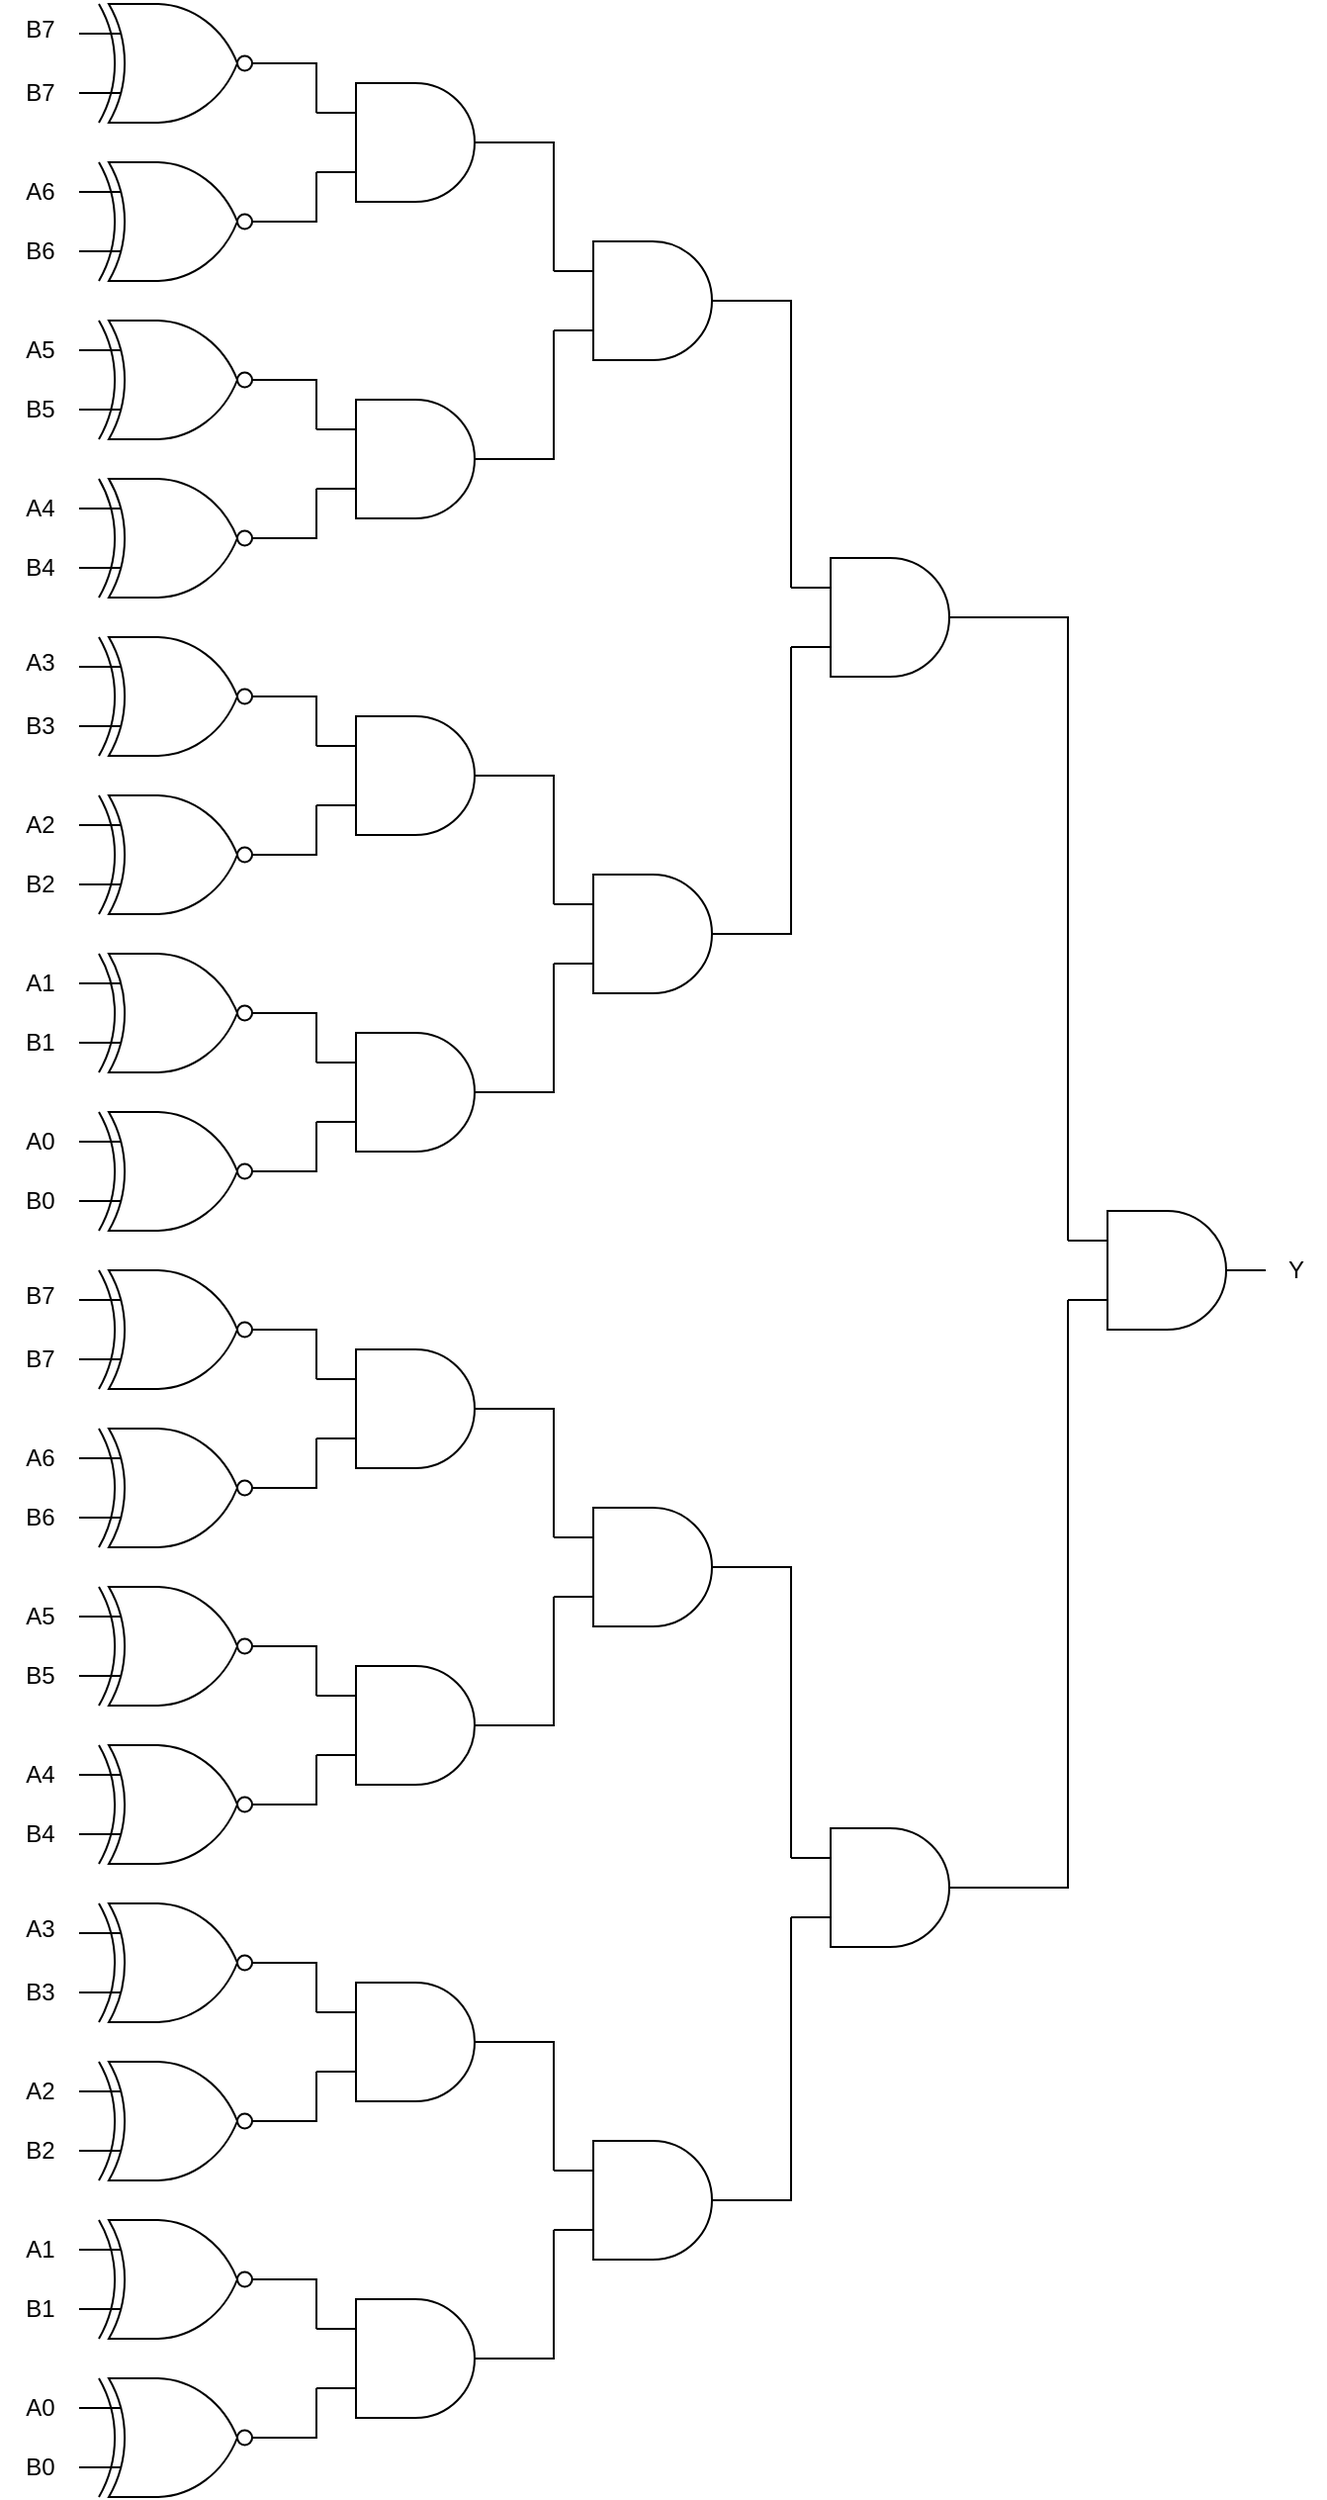 <mxfile version="26.1.1">
  <diagram name="Page-1" id="I7_eBP8545DxOP5YRCH2">
    <mxGraphModel dx="1509" dy="883" grid="1" gridSize="10" guides="1" tooltips="1" connect="1" arrows="1" fold="1" page="1" pageScale="1" pageWidth="670" pageHeight="1270" math="0" shadow="0">
      <root>
        <mxCell id="0" />
        <mxCell id="1" parent="0" />
        <mxCell id="OxH-rQNKDCd6HRxJBTcN-7" style="edgeStyle=orthogonalEdgeStyle;rounded=0;orthogonalLoop=1;jettySize=auto;html=1;entryX=0;entryY=0.25;entryDx=0;entryDy=0;entryPerimeter=0;endArrow=none;startFill=0;" edge="1" parent="1" source="OxH-rQNKDCd6HRxJBTcN-1" target="OxH-rQNKDCd6HRxJBTcN-6">
          <mxGeometry relative="1" as="geometry" />
        </mxCell>
        <mxCell id="OxH-rQNKDCd6HRxJBTcN-1" value="" style="verticalLabelPosition=bottom;shadow=0;dashed=0;align=center;html=1;verticalAlign=top;shape=mxgraph.electrical.logic_gates.logic_gate;operation=xor;negating=1;negSize=0.15;" vertex="1" parent="1">
          <mxGeometry x="40" y="965" width="100" height="60" as="geometry" />
        </mxCell>
        <mxCell id="OxH-rQNKDCd6HRxJBTcN-8" style="edgeStyle=orthogonalEdgeStyle;rounded=0;orthogonalLoop=1;jettySize=auto;html=1;entryX=0;entryY=0.75;entryDx=0;entryDy=0;entryPerimeter=0;endArrow=none;startFill=0;" edge="1" parent="1" source="OxH-rQNKDCd6HRxJBTcN-2" target="OxH-rQNKDCd6HRxJBTcN-6">
          <mxGeometry relative="1" as="geometry" />
        </mxCell>
        <mxCell id="OxH-rQNKDCd6HRxJBTcN-2" value="" style="verticalLabelPosition=bottom;shadow=0;dashed=0;align=center;html=1;verticalAlign=top;shape=mxgraph.electrical.logic_gates.logic_gate;operation=xor;negating=1;negSize=0.15;" vertex="1" parent="1">
          <mxGeometry x="40" y="1045" width="100" height="60" as="geometry" />
        </mxCell>
        <mxCell id="OxH-rQNKDCd6HRxJBTcN-9" style="edgeStyle=orthogonalEdgeStyle;rounded=0;orthogonalLoop=1;jettySize=auto;html=1;entryX=0;entryY=0.25;entryDx=0;entryDy=0;entryPerimeter=0;endArrow=none;startFill=0;" edge="1" parent="1" source="OxH-rQNKDCd6HRxJBTcN-3" target="OxH-rQNKDCd6HRxJBTcN-5">
          <mxGeometry relative="1" as="geometry" />
        </mxCell>
        <mxCell id="OxH-rQNKDCd6HRxJBTcN-3" value="" style="verticalLabelPosition=bottom;shadow=0;dashed=0;align=center;html=1;verticalAlign=top;shape=mxgraph.electrical.logic_gates.logic_gate;operation=xor;negating=1;negSize=0.15;" vertex="1" parent="1">
          <mxGeometry x="40" y="1125" width="100" height="60" as="geometry" />
        </mxCell>
        <mxCell id="OxH-rQNKDCd6HRxJBTcN-10" style="edgeStyle=orthogonalEdgeStyle;rounded=0;orthogonalLoop=1;jettySize=auto;html=1;entryX=0;entryY=0.75;entryDx=0;entryDy=0;entryPerimeter=0;endArrow=none;startFill=0;" edge="1" parent="1" source="OxH-rQNKDCd6HRxJBTcN-4" target="OxH-rQNKDCd6HRxJBTcN-5">
          <mxGeometry relative="1" as="geometry" />
        </mxCell>
        <mxCell id="OxH-rQNKDCd6HRxJBTcN-4" value="" style="verticalLabelPosition=bottom;shadow=0;dashed=0;align=center;html=1;verticalAlign=top;shape=mxgraph.electrical.logic_gates.logic_gate;operation=xor;negating=1;negSize=0.15;" vertex="1" parent="1">
          <mxGeometry x="40" y="1205" width="100" height="60" as="geometry" />
        </mxCell>
        <mxCell id="OxH-rQNKDCd6HRxJBTcN-5" value="" style="verticalLabelPosition=bottom;shadow=0;dashed=0;align=center;html=1;verticalAlign=top;shape=mxgraph.electrical.logic_gates.logic_gate;operation=and;" vertex="1" parent="1">
          <mxGeometry x="160" y="1165" width="100" height="60" as="geometry" />
        </mxCell>
        <mxCell id="OxH-rQNKDCd6HRxJBTcN-6" value="" style="verticalLabelPosition=bottom;shadow=0;dashed=0;align=center;html=1;verticalAlign=top;shape=mxgraph.electrical.logic_gates.logic_gate;operation=and;" vertex="1" parent="1">
          <mxGeometry x="160" y="1005" width="100" height="60" as="geometry" />
        </mxCell>
        <mxCell id="OxH-rQNKDCd6HRxJBTcN-11" value="" style="verticalLabelPosition=bottom;shadow=0;dashed=0;align=center;html=1;verticalAlign=top;shape=mxgraph.electrical.logic_gates.logic_gate;operation=and;" vertex="1" parent="1">
          <mxGeometry x="280" y="1085" width="100" height="60" as="geometry" />
        </mxCell>
        <mxCell id="OxH-rQNKDCd6HRxJBTcN-12" style="edgeStyle=orthogonalEdgeStyle;rounded=0;orthogonalLoop=1;jettySize=auto;html=1;entryX=0;entryY=0.75;entryDx=0;entryDy=0;entryPerimeter=0;endArrow=none;startFill=0;" edge="1" parent="1" source="OxH-rQNKDCd6HRxJBTcN-5" target="OxH-rQNKDCd6HRxJBTcN-11">
          <mxGeometry relative="1" as="geometry">
            <Array as="points">
              <mxPoint x="280" y="1195" />
            </Array>
          </mxGeometry>
        </mxCell>
        <mxCell id="OxH-rQNKDCd6HRxJBTcN-13" style="edgeStyle=orthogonalEdgeStyle;rounded=0;orthogonalLoop=1;jettySize=auto;html=1;entryX=0;entryY=0.25;entryDx=0;entryDy=0;entryPerimeter=0;endArrow=none;startFill=0;" edge="1" parent="1" source="OxH-rQNKDCd6HRxJBTcN-6" target="OxH-rQNKDCd6HRxJBTcN-11">
          <mxGeometry relative="1" as="geometry">
            <Array as="points">
              <mxPoint x="280" y="1035" />
            </Array>
          </mxGeometry>
        </mxCell>
        <mxCell id="OxH-rQNKDCd6HRxJBTcN-14" value="A3" style="text;html=1;align=center;verticalAlign=middle;resizable=0;points=[];autosize=1;strokeColor=none;fillColor=none;" vertex="1" parent="1">
          <mxGeometry y="963" width="40" height="30" as="geometry" />
        </mxCell>
        <mxCell id="OxH-rQNKDCd6HRxJBTcN-15" value="A2" style="text;html=1;align=center;verticalAlign=middle;resizable=0;points=[];autosize=1;strokeColor=none;fillColor=none;" vertex="1" parent="1">
          <mxGeometry y="1045" width="40" height="30" as="geometry" />
        </mxCell>
        <mxCell id="OxH-rQNKDCd6HRxJBTcN-16" value="A1" style="text;html=1;align=center;verticalAlign=middle;resizable=0;points=[];autosize=1;strokeColor=none;fillColor=none;" vertex="1" parent="1">
          <mxGeometry y="1125" width="40" height="30" as="geometry" />
        </mxCell>
        <mxCell id="OxH-rQNKDCd6HRxJBTcN-17" value="A0" style="text;html=1;align=center;verticalAlign=middle;resizable=0;points=[];autosize=1;strokeColor=none;fillColor=none;" vertex="1" parent="1">
          <mxGeometry y="1205" width="40" height="30" as="geometry" />
        </mxCell>
        <mxCell id="OxH-rQNKDCd6HRxJBTcN-18" value="B3" style="text;html=1;align=center;verticalAlign=middle;resizable=0;points=[];autosize=1;strokeColor=none;fillColor=none;" vertex="1" parent="1">
          <mxGeometry y="995" width="40" height="30" as="geometry" />
        </mxCell>
        <mxCell id="OxH-rQNKDCd6HRxJBTcN-20" value="B2" style="text;html=1;align=center;verticalAlign=middle;resizable=0;points=[];autosize=1;strokeColor=none;fillColor=none;" vertex="1" parent="1">
          <mxGeometry y="1075" width="40" height="30" as="geometry" />
        </mxCell>
        <mxCell id="OxH-rQNKDCd6HRxJBTcN-21" value="B1" style="text;html=1;align=center;verticalAlign=middle;resizable=0;points=[];autosize=1;strokeColor=none;fillColor=none;" vertex="1" parent="1">
          <mxGeometry y="1155" width="40" height="30" as="geometry" />
        </mxCell>
        <mxCell id="OxH-rQNKDCd6HRxJBTcN-22" value="B0" style="text;html=1;align=center;verticalAlign=middle;resizable=0;points=[];autosize=1;strokeColor=none;fillColor=none;" vertex="1" parent="1">
          <mxGeometry y="1235" width="40" height="30" as="geometry" />
        </mxCell>
        <mxCell id="OxH-rQNKDCd6HRxJBTcN-23" style="edgeStyle=orthogonalEdgeStyle;rounded=0;orthogonalLoop=1;jettySize=auto;html=1;entryX=0;entryY=0.25;entryDx=0;entryDy=0;entryPerimeter=0;endArrow=none;startFill=0;" edge="1" parent="1" source="OxH-rQNKDCd6HRxJBTcN-24" target="OxH-rQNKDCd6HRxJBTcN-32">
          <mxGeometry relative="1" as="geometry" />
        </mxCell>
        <mxCell id="OxH-rQNKDCd6HRxJBTcN-24" value="" style="verticalLabelPosition=bottom;shadow=0;dashed=0;align=center;html=1;verticalAlign=top;shape=mxgraph.electrical.logic_gates.logic_gate;operation=xor;negating=1;negSize=0.15;" vertex="1" parent="1">
          <mxGeometry x="40" y="645" width="100" height="60" as="geometry" />
        </mxCell>
        <mxCell id="OxH-rQNKDCd6HRxJBTcN-25" style="edgeStyle=orthogonalEdgeStyle;rounded=0;orthogonalLoop=1;jettySize=auto;html=1;entryX=0;entryY=0.75;entryDx=0;entryDy=0;entryPerimeter=0;endArrow=none;startFill=0;" edge="1" parent="1" source="OxH-rQNKDCd6HRxJBTcN-26" target="OxH-rQNKDCd6HRxJBTcN-32">
          <mxGeometry relative="1" as="geometry" />
        </mxCell>
        <mxCell id="OxH-rQNKDCd6HRxJBTcN-26" value="" style="verticalLabelPosition=bottom;shadow=0;dashed=0;align=center;html=1;verticalAlign=top;shape=mxgraph.electrical.logic_gates.logic_gate;operation=xor;negating=1;negSize=0.15;" vertex="1" parent="1">
          <mxGeometry x="40" y="725" width="100" height="60" as="geometry" />
        </mxCell>
        <mxCell id="OxH-rQNKDCd6HRxJBTcN-27" style="edgeStyle=orthogonalEdgeStyle;rounded=0;orthogonalLoop=1;jettySize=auto;html=1;entryX=0;entryY=0.25;entryDx=0;entryDy=0;entryPerimeter=0;endArrow=none;startFill=0;" edge="1" parent="1" source="OxH-rQNKDCd6HRxJBTcN-28" target="OxH-rQNKDCd6HRxJBTcN-31">
          <mxGeometry relative="1" as="geometry" />
        </mxCell>
        <mxCell id="OxH-rQNKDCd6HRxJBTcN-28" value="" style="verticalLabelPosition=bottom;shadow=0;dashed=0;align=center;html=1;verticalAlign=top;shape=mxgraph.electrical.logic_gates.logic_gate;operation=xor;negating=1;negSize=0.15;" vertex="1" parent="1">
          <mxGeometry x="40" y="805" width="100" height="60" as="geometry" />
        </mxCell>
        <mxCell id="OxH-rQNKDCd6HRxJBTcN-29" style="edgeStyle=orthogonalEdgeStyle;rounded=0;orthogonalLoop=1;jettySize=auto;html=1;entryX=0;entryY=0.75;entryDx=0;entryDy=0;entryPerimeter=0;endArrow=none;startFill=0;" edge="1" parent="1" source="OxH-rQNKDCd6HRxJBTcN-30" target="OxH-rQNKDCd6HRxJBTcN-31">
          <mxGeometry relative="1" as="geometry" />
        </mxCell>
        <mxCell id="OxH-rQNKDCd6HRxJBTcN-30" value="" style="verticalLabelPosition=bottom;shadow=0;dashed=0;align=center;html=1;verticalAlign=top;shape=mxgraph.electrical.logic_gates.logic_gate;operation=xor;negating=1;negSize=0.15;" vertex="1" parent="1">
          <mxGeometry x="40" y="885" width="100" height="60" as="geometry" />
        </mxCell>
        <mxCell id="OxH-rQNKDCd6HRxJBTcN-31" value="" style="verticalLabelPosition=bottom;shadow=0;dashed=0;align=center;html=1;verticalAlign=top;shape=mxgraph.electrical.logic_gates.logic_gate;operation=and;" vertex="1" parent="1">
          <mxGeometry x="160" y="845" width="100" height="60" as="geometry" />
        </mxCell>
        <mxCell id="OxH-rQNKDCd6HRxJBTcN-32" value="" style="verticalLabelPosition=bottom;shadow=0;dashed=0;align=center;html=1;verticalAlign=top;shape=mxgraph.electrical.logic_gates.logic_gate;operation=and;" vertex="1" parent="1">
          <mxGeometry x="160" y="685" width="100" height="60" as="geometry" />
        </mxCell>
        <mxCell id="OxH-rQNKDCd6HRxJBTcN-33" value="" style="verticalLabelPosition=bottom;shadow=0;dashed=0;align=center;html=1;verticalAlign=top;shape=mxgraph.electrical.logic_gates.logic_gate;operation=and;" vertex="1" parent="1">
          <mxGeometry x="280" y="765" width="100" height="60" as="geometry" />
        </mxCell>
        <mxCell id="OxH-rQNKDCd6HRxJBTcN-34" style="edgeStyle=orthogonalEdgeStyle;rounded=0;orthogonalLoop=1;jettySize=auto;html=1;entryX=0;entryY=0.75;entryDx=0;entryDy=0;entryPerimeter=0;endArrow=none;startFill=0;" edge="1" parent="1" source="OxH-rQNKDCd6HRxJBTcN-31" target="OxH-rQNKDCd6HRxJBTcN-33">
          <mxGeometry relative="1" as="geometry">
            <Array as="points">
              <mxPoint x="280" y="875" />
            </Array>
          </mxGeometry>
        </mxCell>
        <mxCell id="OxH-rQNKDCd6HRxJBTcN-35" style="edgeStyle=orthogonalEdgeStyle;rounded=0;orthogonalLoop=1;jettySize=auto;html=1;entryX=0;entryY=0.25;entryDx=0;entryDy=0;entryPerimeter=0;endArrow=none;startFill=0;" edge="1" parent="1" source="OxH-rQNKDCd6HRxJBTcN-32" target="OxH-rQNKDCd6HRxJBTcN-33">
          <mxGeometry relative="1" as="geometry">
            <Array as="points">
              <mxPoint x="280" y="715" />
            </Array>
          </mxGeometry>
        </mxCell>
        <mxCell id="OxH-rQNKDCd6HRxJBTcN-36" value="B7" style="text;html=1;align=center;verticalAlign=middle;resizable=0;points=[];autosize=1;strokeColor=none;fillColor=none;" vertex="1" parent="1">
          <mxGeometry y="643" width="40" height="30" as="geometry" />
        </mxCell>
        <mxCell id="OxH-rQNKDCd6HRxJBTcN-37" value="A6" style="text;html=1;align=center;verticalAlign=middle;resizable=0;points=[];autosize=1;strokeColor=none;fillColor=none;" vertex="1" parent="1">
          <mxGeometry y="725" width="40" height="30" as="geometry" />
        </mxCell>
        <mxCell id="OxH-rQNKDCd6HRxJBTcN-38" value="A5" style="text;html=1;align=center;verticalAlign=middle;resizable=0;points=[];autosize=1;strokeColor=none;fillColor=none;" vertex="1" parent="1">
          <mxGeometry y="805" width="40" height="30" as="geometry" />
        </mxCell>
        <mxCell id="OxH-rQNKDCd6HRxJBTcN-39" value="A4" style="text;html=1;align=center;verticalAlign=middle;resizable=0;points=[];autosize=1;strokeColor=none;fillColor=none;" vertex="1" parent="1">
          <mxGeometry y="885" width="40" height="30" as="geometry" />
        </mxCell>
        <mxCell id="OxH-rQNKDCd6HRxJBTcN-40" value="B7" style="text;html=1;align=center;verticalAlign=middle;resizable=0;points=[];autosize=1;strokeColor=none;fillColor=none;" vertex="1" parent="1">
          <mxGeometry y="675" width="40" height="30" as="geometry" />
        </mxCell>
        <mxCell id="OxH-rQNKDCd6HRxJBTcN-41" value="B6" style="text;html=1;align=center;verticalAlign=middle;resizable=0;points=[];autosize=1;strokeColor=none;fillColor=none;" vertex="1" parent="1">
          <mxGeometry y="755" width="40" height="30" as="geometry" />
        </mxCell>
        <mxCell id="OxH-rQNKDCd6HRxJBTcN-42" value="B5" style="text;html=1;align=center;verticalAlign=middle;resizable=0;points=[];autosize=1;strokeColor=none;fillColor=none;" vertex="1" parent="1">
          <mxGeometry y="835" width="40" height="30" as="geometry" />
        </mxCell>
        <mxCell id="OxH-rQNKDCd6HRxJBTcN-43" value="B4" style="text;html=1;align=center;verticalAlign=middle;resizable=0;points=[];autosize=1;strokeColor=none;fillColor=none;" vertex="1" parent="1">
          <mxGeometry y="915" width="40" height="30" as="geometry" />
        </mxCell>
        <mxCell id="OxH-rQNKDCd6HRxJBTcN-96" style="edgeStyle=orthogonalEdgeStyle;rounded=0;orthogonalLoop=1;jettySize=auto;html=1;entryX=0;entryY=0.75;entryDx=0;entryDy=0;entryPerimeter=0;endArrow=none;startFill=0;" edge="1" parent="1" source="OxH-rQNKDCd6HRxJBTcN-44" target="OxH-rQNKDCd6HRxJBTcN-94">
          <mxGeometry relative="1" as="geometry">
            <mxPoint x="540" y="740" as="targetPoint" />
            <Array as="points">
              <mxPoint x="540" y="957" />
            </Array>
          </mxGeometry>
        </mxCell>
        <mxCell id="OxH-rQNKDCd6HRxJBTcN-44" value="" style="verticalLabelPosition=bottom;shadow=0;dashed=0;align=center;html=1;verticalAlign=top;shape=mxgraph.electrical.logic_gates.logic_gate;operation=and;" vertex="1" parent="1">
          <mxGeometry x="400" y="927" width="100" height="60" as="geometry" />
        </mxCell>
        <mxCell id="OxH-rQNKDCd6HRxJBTcN-45" style="edgeStyle=orthogonalEdgeStyle;rounded=0;orthogonalLoop=1;jettySize=auto;html=1;entryX=0;entryY=0.25;entryDx=0;entryDy=0;entryPerimeter=0;endArrow=none;startFill=0;exitX=1;exitY=0.5;exitDx=0;exitDy=0;exitPerimeter=0;" edge="1" parent="1" source="OxH-rQNKDCd6HRxJBTcN-33" target="OxH-rQNKDCd6HRxJBTcN-44">
          <mxGeometry relative="1" as="geometry">
            <Array as="points">
              <mxPoint x="400" y="795" />
            </Array>
          </mxGeometry>
        </mxCell>
        <mxCell id="OxH-rQNKDCd6HRxJBTcN-46" style="edgeStyle=orthogonalEdgeStyle;rounded=0;orthogonalLoop=1;jettySize=auto;html=1;entryX=0;entryY=0.75;entryDx=0;entryDy=0;entryPerimeter=0;endArrow=none;startFill=0;exitX=1;exitY=0.5;exitDx=0;exitDy=0;exitPerimeter=0;" edge="1" parent="1" source="OxH-rQNKDCd6HRxJBTcN-11" target="OxH-rQNKDCd6HRxJBTcN-44">
          <mxGeometry relative="1" as="geometry">
            <Array as="points">
              <mxPoint x="400" y="1115" />
            </Array>
          </mxGeometry>
        </mxCell>
        <mxCell id="OxH-rQNKDCd6HRxJBTcN-48" style="edgeStyle=orthogonalEdgeStyle;rounded=0;orthogonalLoop=1;jettySize=auto;html=1;entryX=0;entryY=0.25;entryDx=0;entryDy=0;entryPerimeter=0;endArrow=none;startFill=0;" edge="1" parent="1" source="OxH-rQNKDCd6HRxJBTcN-49" target="OxH-rQNKDCd6HRxJBTcN-57">
          <mxGeometry relative="1" as="geometry" />
        </mxCell>
        <mxCell id="OxH-rQNKDCd6HRxJBTcN-49" value="" style="verticalLabelPosition=bottom;shadow=0;dashed=0;align=center;html=1;verticalAlign=top;shape=mxgraph.electrical.logic_gates.logic_gate;operation=xor;negating=1;negSize=0.15;" vertex="1" parent="1">
          <mxGeometry x="40" y="325" width="100" height="60" as="geometry" />
        </mxCell>
        <mxCell id="OxH-rQNKDCd6HRxJBTcN-50" style="edgeStyle=orthogonalEdgeStyle;rounded=0;orthogonalLoop=1;jettySize=auto;html=1;entryX=0;entryY=0.75;entryDx=0;entryDy=0;entryPerimeter=0;endArrow=none;startFill=0;" edge="1" parent="1" source="OxH-rQNKDCd6HRxJBTcN-51" target="OxH-rQNKDCd6HRxJBTcN-57">
          <mxGeometry relative="1" as="geometry" />
        </mxCell>
        <mxCell id="OxH-rQNKDCd6HRxJBTcN-51" value="" style="verticalLabelPosition=bottom;shadow=0;dashed=0;align=center;html=1;verticalAlign=top;shape=mxgraph.electrical.logic_gates.logic_gate;operation=xor;negating=1;negSize=0.15;" vertex="1" parent="1">
          <mxGeometry x="40" y="405" width="100" height="60" as="geometry" />
        </mxCell>
        <mxCell id="OxH-rQNKDCd6HRxJBTcN-52" style="edgeStyle=orthogonalEdgeStyle;rounded=0;orthogonalLoop=1;jettySize=auto;html=1;entryX=0;entryY=0.25;entryDx=0;entryDy=0;entryPerimeter=0;endArrow=none;startFill=0;" edge="1" parent="1" source="OxH-rQNKDCd6HRxJBTcN-53" target="OxH-rQNKDCd6HRxJBTcN-56">
          <mxGeometry relative="1" as="geometry" />
        </mxCell>
        <mxCell id="OxH-rQNKDCd6HRxJBTcN-53" value="" style="verticalLabelPosition=bottom;shadow=0;dashed=0;align=center;html=1;verticalAlign=top;shape=mxgraph.electrical.logic_gates.logic_gate;operation=xor;negating=1;negSize=0.15;" vertex="1" parent="1">
          <mxGeometry x="40" y="485" width="100" height="60" as="geometry" />
        </mxCell>
        <mxCell id="OxH-rQNKDCd6HRxJBTcN-54" style="edgeStyle=orthogonalEdgeStyle;rounded=0;orthogonalLoop=1;jettySize=auto;html=1;entryX=0;entryY=0.75;entryDx=0;entryDy=0;entryPerimeter=0;endArrow=none;startFill=0;" edge="1" parent="1" source="OxH-rQNKDCd6HRxJBTcN-55" target="OxH-rQNKDCd6HRxJBTcN-56">
          <mxGeometry relative="1" as="geometry" />
        </mxCell>
        <mxCell id="OxH-rQNKDCd6HRxJBTcN-55" value="" style="verticalLabelPosition=bottom;shadow=0;dashed=0;align=center;html=1;verticalAlign=top;shape=mxgraph.electrical.logic_gates.logic_gate;operation=xor;negating=1;negSize=0.15;" vertex="1" parent="1">
          <mxGeometry x="40" y="565" width="100" height="60" as="geometry" />
        </mxCell>
        <mxCell id="OxH-rQNKDCd6HRxJBTcN-56" value="" style="verticalLabelPosition=bottom;shadow=0;dashed=0;align=center;html=1;verticalAlign=top;shape=mxgraph.electrical.logic_gates.logic_gate;operation=and;" vertex="1" parent="1">
          <mxGeometry x="160" y="525" width="100" height="60" as="geometry" />
        </mxCell>
        <mxCell id="OxH-rQNKDCd6HRxJBTcN-57" value="" style="verticalLabelPosition=bottom;shadow=0;dashed=0;align=center;html=1;verticalAlign=top;shape=mxgraph.electrical.logic_gates.logic_gate;operation=and;" vertex="1" parent="1">
          <mxGeometry x="160" y="365" width="100" height="60" as="geometry" />
        </mxCell>
        <mxCell id="OxH-rQNKDCd6HRxJBTcN-58" value="" style="verticalLabelPosition=bottom;shadow=0;dashed=0;align=center;html=1;verticalAlign=top;shape=mxgraph.electrical.logic_gates.logic_gate;operation=and;" vertex="1" parent="1">
          <mxGeometry x="280" y="445" width="100" height="60" as="geometry" />
        </mxCell>
        <mxCell id="OxH-rQNKDCd6HRxJBTcN-59" style="edgeStyle=orthogonalEdgeStyle;rounded=0;orthogonalLoop=1;jettySize=auto;html=1;entryX=0;entryY=0.75;entryDx=0;entryDy=0;entryPerimeter=0;endArrow=none;startFill=0;" edge="1" parent="1" source="OxH-rQNKDCd6HRxJBTcN-56" target="OxH-rQNKDCd6HRxJBTcN-58">
          <mxGeometry relative="1" as="geometry">
            <Array as="points">
              <mxPoint x="280" y="555" />
            </Array>
          </mxGeometry>
        </mxCell>
        <mxCell id="OxH-rQNKDCd6HRxJBTcN-60" style="edgeStyle=orthogonalEdgeStyle;rounded=0;orthogonalLoop=1;jettySize=auto;html=1;entryX=0;entryY=0.25;entryDx=0;entryDy=0;entryPerimeter=0;endArrow=none;startFill=0;" edge="1" parent="1" source="OxH-rQNKDCd6HRxJBTcN-57" target="OxH-rQNKDCd6HRxJBTcN-58">
          <mxGeometry relative="1" as="geometry">
            <Array as="points">
              <mxPoint x="280" y="395" />
            </Array>
          </mxGeometry>
        </mxCell>
        <mxCell id="OxH-rQNKDCd6HRxJBTcN-61" value="A3" style="text;html=1;align=center;verticalAlign=middle;resizable=0;points=[];autosize=1;strokeColor=none;fillColor=none;" vertex="1" parent="1">
          <mxGeometry y="323" width="40" height="30" as="geometry" />
        </mxCell>
        <mxCell id="OxH-rQNKDCd6HRxJBTcN-62" value="A2" style="text;html=1;align=center;verticalAlign=middle;resizable=0;points=[];autosize=1;strokeColor=none;fillColor=none;" vertex="1" parent="1">
          <mxGeometry y="405" width="40" height="30" as="geometry" />
        </mxCell>
        <mxCell id="OxH-rQNKDCd6HRxJBTcN-63" value="A1" style="text;html=1;align=center;verticalAlign=middle;resizable=0;points=[];autosize=1;strokeColor=none;fillColor=none;" vertex="1" parent="1">
          <mxGeometry y="485" width="40" height="30" as="geometry" />
        </mxCell>
        <mxCell id="OxH-rQNKDCd6HRxJBTcN-64" value="A0" style="text;html=1;align=center;verticalAlign=middle;resizable=0;points=[];autosize=1;strokeColor=none;fillColor=none;" vertex="1" parent="1">
          <mxGeometry y="565" width="40" height="30" as="geometry" />
        </mxCell>
        <mxCell id="OxH-rQNKDCd6HRxJBTcN-65" value="B3" style="text;html=1;align=center;verticalAlign=middle;resizable=0;points=[];autosize=1;strokeColor=none;fillColor=none;" vertex="1" parent="1">
          <mxGeometry y="355" width="40" height="30" as="geometry" />
        </mxCell>
        <mxCell id="OxH-rQNKDCd6HRxJBTcN-66" value="B2" style="text;html=1;align=center;verticalAlign=middle;resizable=0;points=[];autosize=1;strokeColor=none;fillColor=none;" vertex="1" parent="1">
          <mxGeometry y="435" width="40" height="30" as="geometry" />
        </mxCell>
        <mxCell id="OxH-rQNKDCd6HRxJBTcN-67" value="B1" style="text;html=1;align=center;verticalAlign=middle;resizable=0;points=[];autosize=1;strokeColor=none;fillColor=none;" vertex="1" parent="1">
          <mxGeometry y="515" width="40" height="30" as="geometry" />
        </mxCell>
        <mxCell id="OxH-rQNKDCd6HRxJBTcN-68" value="B0" style="text;html=1;align=center;verticalAlign=middle;resizable=0;points=[];autosize=1;strokeColor=none;fillColor=none;" vertex="1" parent="1">
          <mxGeometry y="595" width="40" height="30" as="geometry" />
        </mxCell>
        <mxCell id="OxH-rQNKDCd6HRxJBTcN-69" style="edgeStyle=orthogonalEdgeStyle;rounded=0;orthogonalLoop=1;jettySize=auto;html=1;entryX=0;entryY=0.25;entryDx=0;entryDy=0;entryPerimeter=0;endArrow=none;startFill=0;" edge="1" parent="1" source="OxH-rQNKDCd6HRxJBTcN-70" target="OxH-rQNKDCd6HRxJBTcN-78">
          <mxGeometry relative="1" as="geometry" />
        </mxCell>
        <mxCell id="OxH-rQNKDCd6HRxJBTcN-70" value="" style="verticalLabelPosition=bottom;shadow=0;dashed=0;align=center;html=1;verticalAlign=top;shape=mxgraph.electrical.logic_gates.logic_gate;operation=xor;negating=1;negSize=0.15;" vertex="1" parent="1">
          <mxGeometry x="40" y="5" width="100" height="60" as="geometry" />
        </mxCell>
        <mxCell id="OxH-rQNKDCd6HRxJBTcN-71" style="edgeStyle=orthogonalEdgeStyle;rounded=0;orthogonalLoop=1;jettySize=auto;html=1;entryX=0;entryY=0.75;entryDx=0;entryDy=0;entryPerimeter=0;endArrow=none;startFill=0;" edge="1" parent="1" source="OxH-rQNKDCd6HRxJBTcN-72" target="OxH-rQNKDCd6HRxJBTcN-78">
          <mxGeometry relative="1" as="geometry" />
        </mxCell>
        <mxCell id="OxH-rQNKDCd6HRxJBTcN-72" value="" style="verticalLabelPosition=bottom;shadow=0;dashed=0;align=center;html=1;verticalAlign=top;shape=mxgraph.electrical.logic_gates.logic_gate;operation=xor;negating=1;negSize=0.15;" vertex="1" parent="1">
          <mxGeometry x="40" y="85" width="100" height="60" as="geometry" />
        </mxCell>
        <mxCell id="OxH-rQNKDCd6HRxJBTcN-73" style="edgeStyle=orthogonalEdgeStyle;rounded=0;orthogonalLoop=1;jettySize=auto;html=1;entryX=0;entryY=0.25;entryDx=0;entryDy=0;entryPerimeter=0;endArrow=none;startFill=0;" edge="1" parent="1" source="OxH-rQNKDCd6HRxJBTcN-74" target="OxH-rQNKDCd6HRxJBTcN-77">
          <mxGeometry relative="1" as="geometry" />
        </mxCell>
        <mxCell id="OxH-rQNKDCd6HRxJBTcN-74" value="" style="verticalLabelPosition=bottom;shadow=0;dashed=0;align=center;html=1;verticalAlign=top;shape=mxgraph.electrical.logic_gates.logic_gate;operation=xor;negating=1;negSize=0.15;" vertex="1" parent="1">
          <mxGeometry x="40" y="165" width="100" height="60" as="geometry" />
        </mxCell>
        <mxCell id="OxH-rQNKDCd6HRxJBTcN-75" style="edgeStyle=orthogonalEdgeStyle;rounded=0;orthogonalLoop=1;jettySize=auto;html=1;entryX=0;entryY=0.75;entryDx=0;entryDy=0;entryPerimeter=0;endArrow=none;startFill=0;" edge="1" parent="1" source="OxH-rQNKDCd6HRxJBTcN-76" target="OxH-rQNKDCd6HRxJBTcN-77">
          <mxGeometry relative="1" as="geometry" />
        </mxCell>
        <mxCell id="OxH-rQNKDCd6HRxJBTcN-76" value="" style="verticalLabelPosition=bottom;shadow=0;dashed=0;align=center;html=1;verticalAlign=top;shape=mxgraph.electrical.logic_gates.logic_gate;operation=xor;negating=1;negSize=0.15;" vertex="1" parent="1">
          <mxGeometry x="40" y="245" width="100" height="60" as="geometry" />
        </mxCell>
        <mxCell id="OxH-rQNKDCd6HRxJBTcN-77" value="" style="verticalLabelPosition=bottom;shadow=0;dashed=0;align=center;html=1;verticalAlign=top;shape=mxgraph.electrical.logic_gates.logic_gate;operation=and;" vertex="1" parent="1">
          <mxGeometry x="160" y="205" width="100" height="60" as="geometry" />
        </mxCell>
        <mxCell id="OxH-rQNKDCd6HRxJBTcN-78" value="" style="verticalLabelPosition=bottom;shadow=0;dashed=0;align=center;html=1;verticalAlign=top;shape=mxgraph.electrical.logic_gates.logic_gate;operation=and;" vertex="1" parent="1">
          <mxGeometry x="160" y="45" width="100" height="60" as="geometry" />
        </mxCell>
        <mxCell id="OxH-rQNKDCd6HRxJBTcN-79" value="" style="verticalLabelPosition=bottom;shadow=0;dashed=0;align=center;html=1;verticalAlign=top;shape=mxgraph.electrical.logic_gates.logic_gate;operation=and;" vertex="1" parent="1">
          <mxGeometry x="280" y="125" width="100" height="60" as="geometry" />
        </mxCell>
        <mxCell id="OxH-rQNKDCd6HRxJBTcN-80" style="edgeStyle=orthogonalEdgeStyle;rounded=0;orthogonalLoop=1;jettySize=auto;html=1;entryX=0;entryY=0.75;entryDx=0;entryDy=0;entryPerimeter=0;endArrow=none;startFill=0;" edge="1" parent="1" source="OxH-rQNKDCd6HRxJBTcN-77" target="OxH-rQNKDCd6HRxJBTcN-79">
          <mxGeometry relative="1" as="geometry">
            <Array as="points">
              <mxPoint x="280" y="235" />
            </Array>
          </mxGeometry>
        </mxCell>
        <mxCell id="OxH-rQNKDCd6HRxJBTcN-81" style="edgeStyle=orthogonalEdgeStyle;rounded=0;orthogonalLoop=1;jettySize=auto;html=1;entryX=0;entryY=0.25;entryDx=0;entryDy=0;entryPerimeter=0;endArrow=none;startFill=0;" edge="1" parent="1" source="OxH-rQNKDCd6HRxJBTcN-78" target="OxH-rQNKDCd6HRxJBTcN-79">
          <mxGeometry relative="1" as="geometry">
            <Array as="points">
              <mxPoint x="280" y="75" />
            </Array>
          </mxGeometry>
        </mxCell>
        <mxCell id="OxH-rQNKDCd6HRxJBTcN-82" value="B7" style="text;html=1;align=center;verticalAlign=middle;resizable=0;points=[];autosize=1;strokeColor=none;fillColor=none;" vertex="1" parent="1">
          <mxGeometry y="3" width="40" height="30" as="geometry" />
        </mxCell>
        <mxCell id="OxH-rQNKDCd6HRxJBTcN-83" value="A6" style="text;html=1;align=center;verticalAlign=middle;resizable=0;points=[];autosize=1;strokeColor=none;fillColor=none;" vertex="1" parent="1">
          <mxGeometry y="85" width="40" height="30" as="geometry" />
        </mxCell>
        <mxCell id="OxH-rQNKDCd6HRxJBTcN-84" value="A5" style="text;html=1;align=center;verticalAlign=middle;resizable=0;points=[];autosize=1;strokeColor=none;fillColor=none;" vertex="1" parent="1">
          <mxGeometry y="165" width="40" height="30" as="geometry" />
        </mxCell>
        <mxCell id="OxH-rQNKDCd6HRxJBTcN-85" value="A4" style="text;html=1;align=center;verticalAlign=middle;resizable=0;points=[];autosize=1;strokeColor=none;fillColor=none;" vertex="1" parent="1">
          <mxGeometry y="245" width="40" height="30" as="geometry" />
        </mxCell>
        <mxCell id="OxH-rQNKDCd6HRxJBTcN-86" value="B7" style="text;html=1;align=center;verticalAlign=middle;resizable=0;points=[];autosize=1;strokeColor=none;fillColor=none;" vertex="1" parent="1">
          <mxGeometry y="35" width="40" height="30" as="geometry" />
        </mxCell>
        <mxCell id="OxH-rQNKDCd6HRxJBTcN-87" value="B6" style="text;html=1;align=center;verticalAlign=middle;resizable=0;points=[];autosize=1;strokeColor=none;fillColor=none;" vertex="1" parent="1">
          <mxGeometry y="115" width="40" height="30" as="geometry" />
        </mxCell>
        <mxCell id="OxH-rQNKDCd6HRxJBTcN-88" value="B5" style="text;html=1;align=center;verticalAlign=middle;resizable=0;points=[];autosize=1;strokeColor=none;fillColor=none;" vertex="1" parent="1">
          <mxGeometry y="195" width="40" height="30" as="geometry" />
        </mxCell>
        <mxCell id="OxH-rQNKDCd6HRxJBTcN-89" value="B4" style="text;html=1;align=center;verticalAlign=middle;resizable=0;points=[];autosize=1;strokeColor=none;fillColor=none;" vertex="1" parent="1">
          <mxGeometry y="275" width="40" height="30" as="geometry" />
        </mxCell>
        <mxCell id="OxH-rQNKDCd6HRxJBTcN-90" value="" style="verticalLabelPosition=bottom;shadow=0;dashed=0;align=center;html=1;verticalAlign=top;shape=mxgraph.electrical.logic_gates.logic_gate;operation=and;" vertex="1" parent="1">
          <mxGeometry x="400" y="285" width="100" height="60" as="geometry" />
        </mxCell>
        <mxCell id="OxH-rQNKDCd6HRxJBTcN-91" style="edgeStyle=orthogonalEdgeStyle;rounded=0;orthogonalLoop=1;jettySize=auto;html=1;entryX=0;entryY=0.25;entryDx=0;entryDy=0;entryPerimeter=0;endArrow=none;startFill=0;" edge="1" parent="1" source="OxH-rQNKDCd6HRxJBTcN-79" target="OxH-rQNKDCd6HRxJBTcN-90">
          <mxGeometry relative="1" as="geometry">
            <Array as="points">
              <mxPoint x="400" y="155" />
            </Array>
          </mxGeometry>
        </mxCell>
        <mxCell id="OxH-rQNKDCd6HRxJBTcN-92" style="edgeStyle=orthogonalEdgeStyle;rounded=0;orthogonalLoop=1;jettySize=auto;html=1;entryX=0;entryY=0.75;entryDx=0;entryDy=0;entryPerimeter=0;endArrow=none;startFill=0;" edge="1" parent="1" source="OxH-rQNKDCd6HRxJBTcN-58" target="OxH-rQNKDCd6HRxJBTcN-90">
          <mxGeometry relative="1" as="geometry">
            <Array as="points">
              <mxPoint x="400" y="475" />
            </Array>
          </mxGeometry>
        </mxCell>
        <mxCell id="OxH-rQNKDCd6HRxJBTcN-93" value="Y" style="text;html=1;align=center;verticalAlign=middle;resizable=0;points=[];autosize=1;strokeColor=none;fillColor=none;" vertex="1" parent="1">
          <mxGeometry x="640" y="630" width="30" height="30" as="geometry" />
        </mxCell>
        <mxCell id="OxH-rQNKDCd6HRxJBTcN-94" value="" style="verticalLabelPosition=bottom;shadow=0;dashed=0;align=center;html=1;verticalAlign=top;shape=mxgraph.electrical.logic_gates.logic_gate;operation=and;" vertex="1" parent="1">
          <mxGeometry x="540" y="615" width="100" height="60" as="geometry" />
        </mxCell>
        <mxCell id="OxH-rQNKDCd6HRxJBTcN-95" style="edgeStyle=orthogonalEdgeStyle;rounded=0;orthogonalLoop=1;jettySize=auto;html=1;entryX=0;entryY=0.25;entryDx=0;entryDy=0;entryPerimeter=0;endArrow=none;startFill=0;" edge="1" parent="1" source="OxH-rQNKDCd6HRxJBTcN-90" target="OxH-rQNKDCd6HRxJBTcN-94">
          <mxGeometry relative="1" as="geometry">
            <Array as="points">
              <mxPoint x="540" y="315" />
            </Array>
          </mxGeometry>
        </mxCell>
      </root>
    </mxGraphModel>
  </diagram>
</mxfile>
